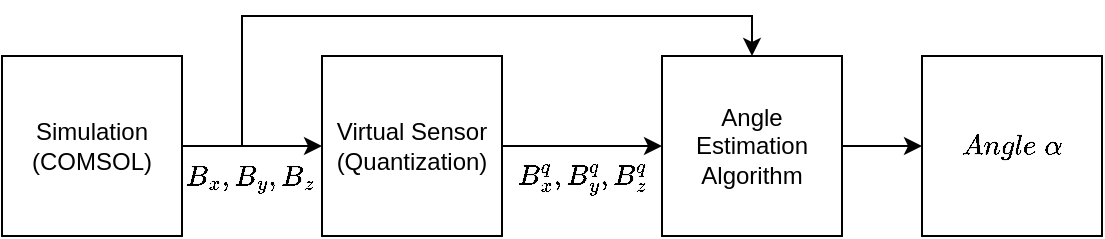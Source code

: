 <mxfile version="24.2.5" type="device">
  <diagram name="Seite-1" id="gxnhrHOjTTDalgqDFQD0">
    <mxGraphModel dx="988" dy="570" grid="1" gridSize="10" guides="1" tooltips="1" connect="1" arrows="1" fold="1" page="1" pageScale="1" pageWidth="827" pageHeight="1169" math="1" shadow="0">
      <root>
        <mxCell id="0" />
        <mxCell id="1" parent="0" />
        <mxCell id="uNq-Qac54TeOE4SCXc_U-5" style="edgeStyle=orthogonalEdgeStyle;rounded=0;orthogonalLoop=1;jettySize=auto;html=1;entryX=0;entryY=0.5;entryDx=0;entryDy=0;" parent="1" source="uNq-Qac54TeOE4SCXc_U-1" target="uNq-Qac54TeOE4SCXc_U-2" edge="1">
          <mxGeometry relative="1" as="geometry">
            <Array as="points">
              <mxPoint x="270" y="285" />
              <mxPoint x="270" y="285" />
            </Array>
          </mxGeometry>
        </mxCell>
        <mxCell id="uNq-Qac54TeOE4SCXc_U-8" style="edgeStyle=orthogonalEdgeStyle;rounded=0;orthogonalLoop=1;jettySize=auto;html=1;entryX=0.5;entryY=0;entryDx=0;entryDy=0;" parent="1" source="uNq-Qac54TeOE4SCXc_U-1" target="uNq-Qac54TeOE4SCXc_U-3" edge="1">
          <mxGeometry relative="1" as="geometry">
            <Array as="points">
              <mxPoint x="260" y="285" />
              <mxPoint x="260" y="220" />
              <mxPoint x="515" y="220" />
            </Array>
          </mxGeometry>
        </mxCell>
        <mxCell id="uNq-Qac54TeOE4SCXc_U-1" value="Simulation (COMSOL)" style="whiteSpace=wrap;html=1;aspect=fixed;" parent="1" vertex="1">
          <mxGeometry x="140" y="240" width="90" height="90" as="geometry" />
        </mxCell>
        <mxCell id="uNq-Qac54TeOE4SCXc_U-9" style="edgeStyle=orthogonalEdgeStyle;rounded=0;orthogonalLoop=1;jettySize=auto;html=1;entryX=0;entryY=0.5;entryDx=0;entryDy=0;" parent="1" source="uNq-Qac54TeOE4SCXc_U-2" target="uNq-Qac54TeOE4SCXc_U-3" edge="1">
          <mxGeometry relative="1" as="geometry" />
        </mxCell>
        <mxCell id="uNq-Qac54TeOE4SCXc_U-2" value="Virtual Sensor (Quantization)" style="whiteSpace=wrap;html=1;aspect=fixed;" parent="1" vertex="1">
          <mxGeometry x="300" y="240" width="90" height="90" as="geometry" />
        </mxCell>
        <mxCell id="uNq-Qac54TeOE4SCXc_U-10" style="edgeStyle=orthogonalEdgeStyle;rounded=0;orthogonalLoop=1;jettySize=auto;html=1;entryX=0;entryY=0.5;entryDx=0;entryDy=0;" parent="1" source="uNq-Qac54TeOE4SCXc_U-3" target="uNq-Qac54TeOE4SCXc_U-4" edge="1">
          <mxGeometry relative="1" as="geometry" />
        </mxCell>
        <mxCell id="uNq-Qac54TeOE4SCXc_U-3" value="Angle Estimation Algorithm" style="whiteSpace=wrap;html=1;aspect=fixed;" parent="1" vertex="1">
          <mxGeometry x="470" y="240" width="90" height="90" as="geometry" />
        </mxCell>
        <mxCell id="uNq-Qac54TeOE4SCXc_U-4" value="$$Angle\; \alpha$$" style="whiteSpace=wrap;html=1;aspect=fixed;" parent="1" vertex="1">
          <mxGeometry x="600" y="240" width="90" height="90" as="geometry" />
        </mxCell>
        <mxCell id="uNq-Qac54TeOE4SCXc_U-11" value="$$B_x, B_y, B_z$$" style="text;html=1;align=center;verticalAlign=middle;whiteSpace=wrap;rounded=0;" parent="1" vertex="1">
          <mxGeometry x="234" y="286" width="60" height="30" as="geometry" />
        </mxCell>
        <mxCell id="uNq-Qac54TeOE4SCXc_U-12" value="$$B_x^q, B_y^q, B_z^q$$" style="text;html=1;align=center;verticalAlign=middle;whiteSpace=wrap;rounded=0;" parent="1" vertex="1">
          <mxGeometry x="400" y="286" width="60" height="30" as="geometry" />
        </mxCell>
      </root>
    </mxGraphModel>
  </diagram>
</mxfile>
